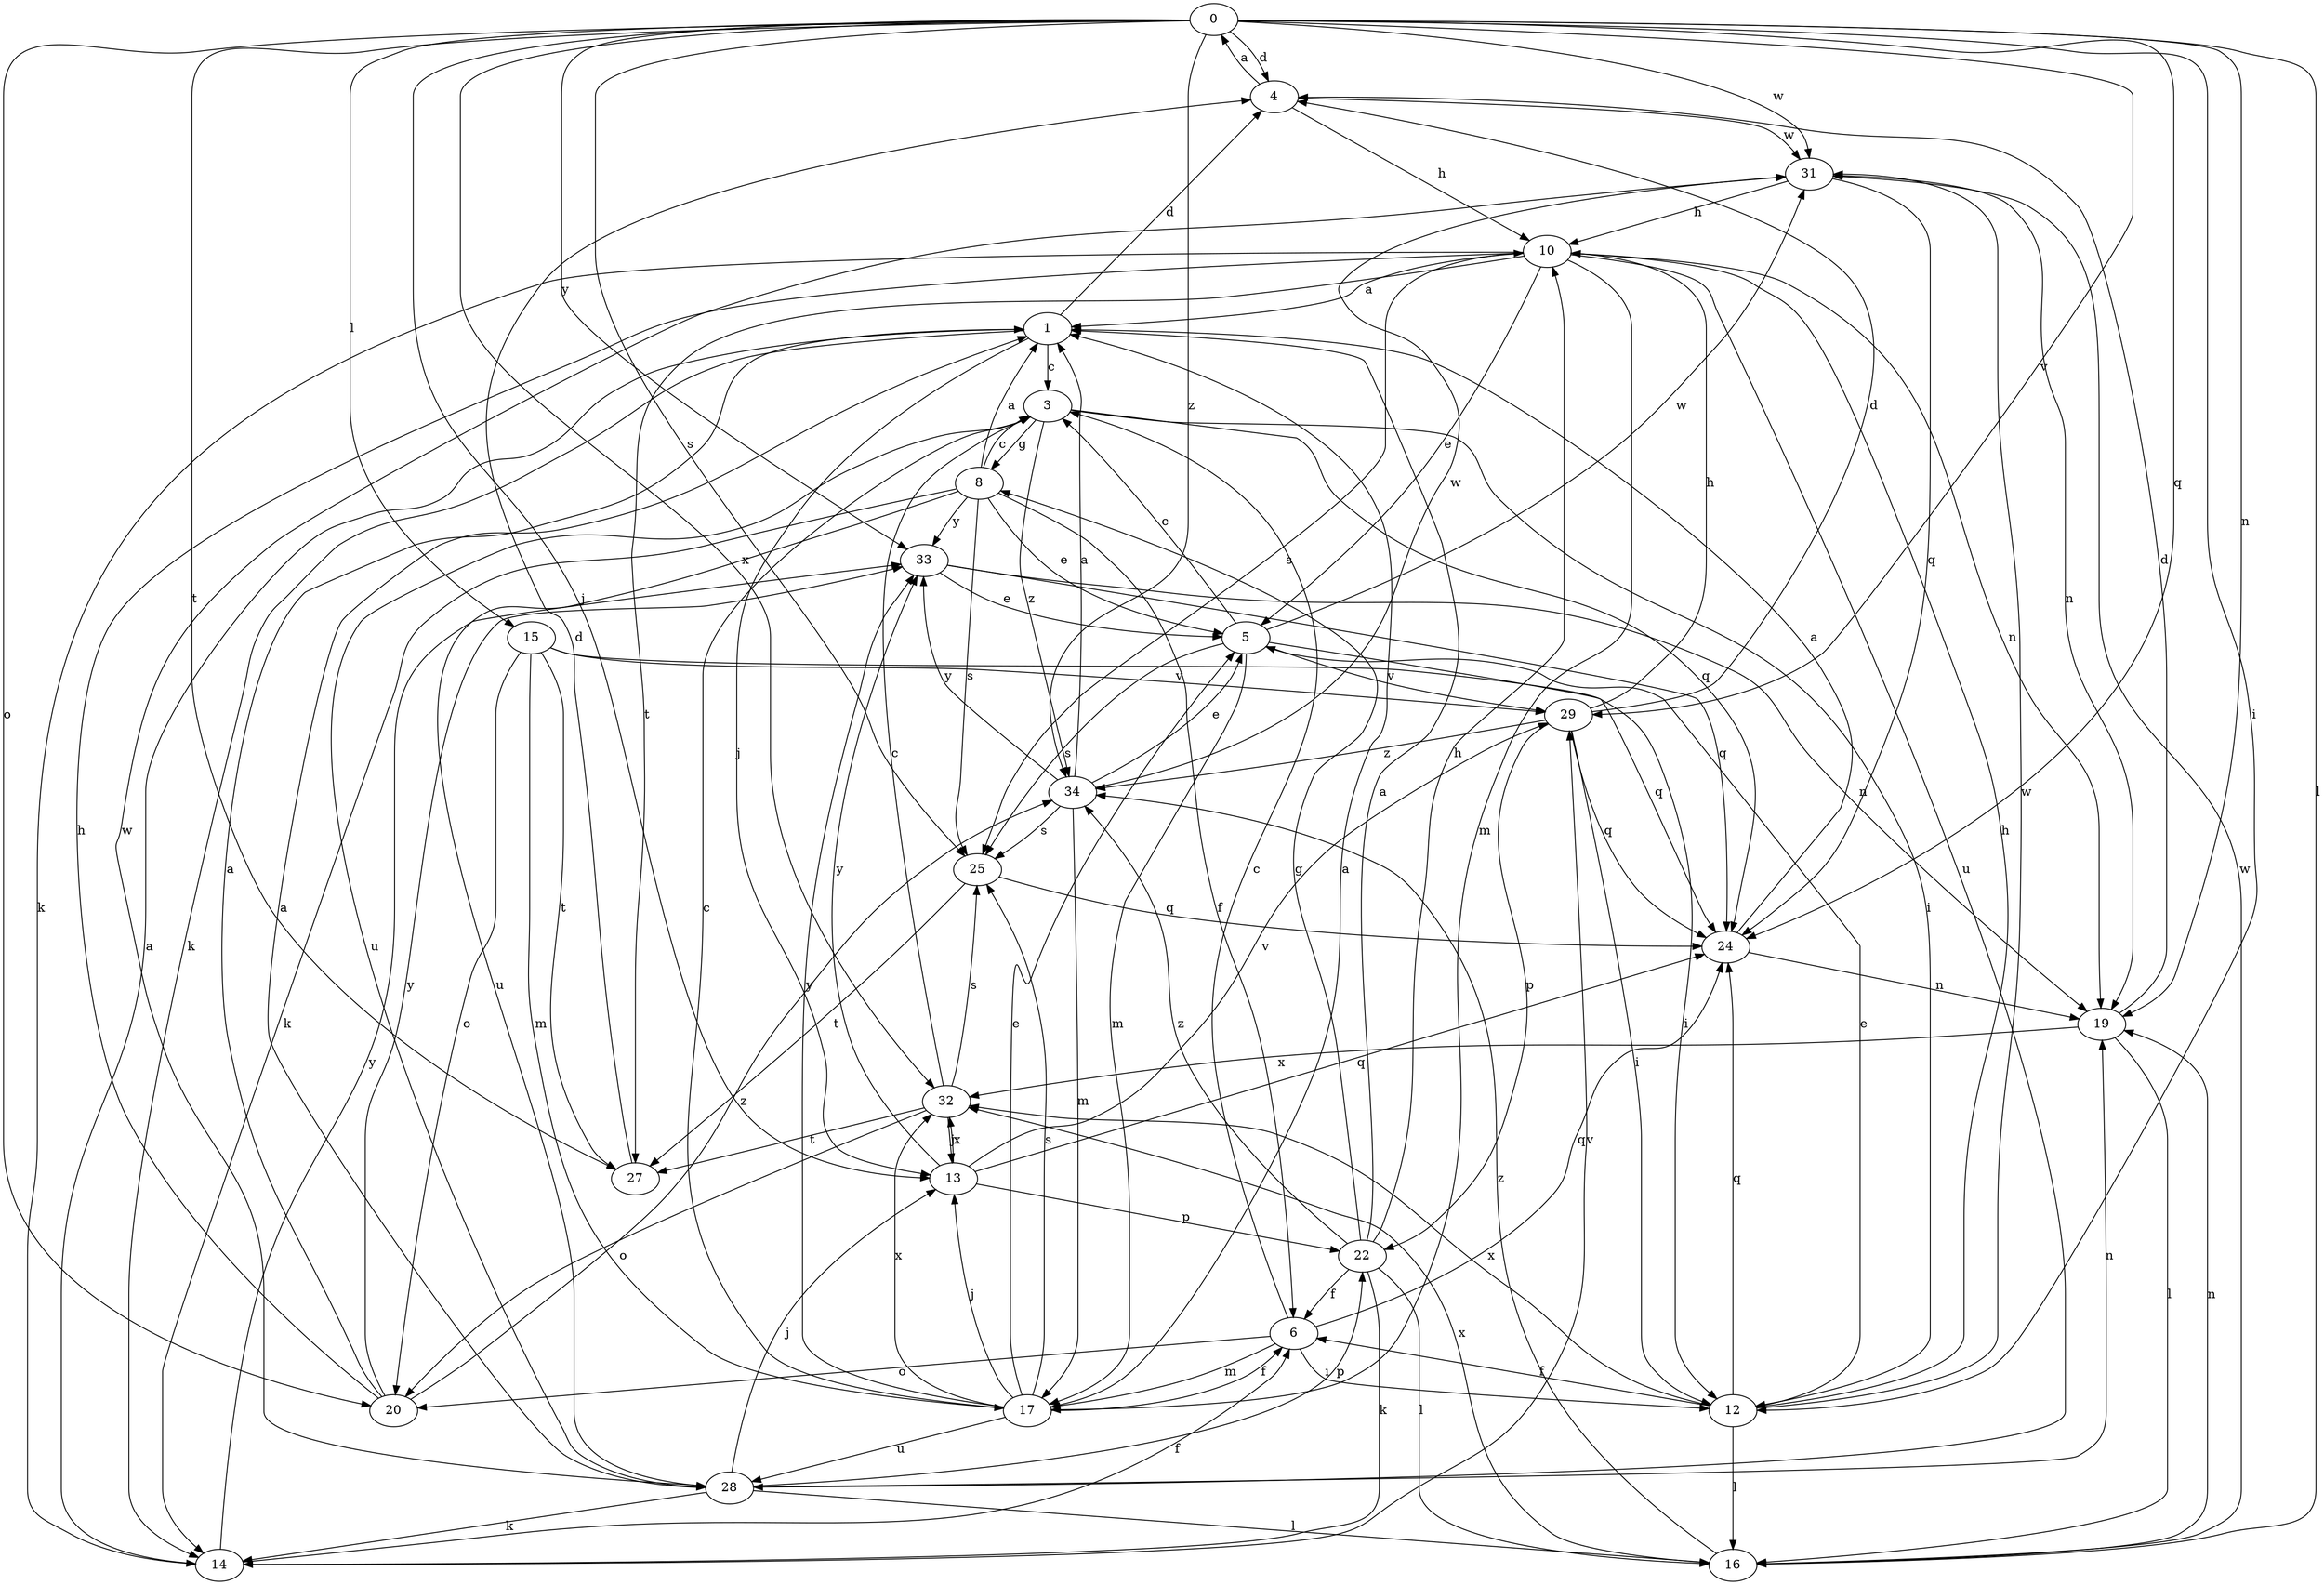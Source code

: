 strict digraph  {
0;
1;
3;
4;
5;
6;
8;
10;
12;
13;
14;
15;
16;
17;
19;
20;
22;
24;
25;
27;
28;
29;
31;
32;
33;
34;
0 -> 4  [label=d];
0 -> 12  [label=i];
0 -> 13  [label=j];
0 -> 15  [label=l];
0 -> 16  [label=l];
0 -> 19  [label=n];
0 -> 20  [label=o];
0 -> 24  [label=q];
0 -> 25  [label=s];
0 -> 27  [label=t];
0 -> 29  [label=v];
0 -> 31  [label=w];
0 -> 32  [label=x];
0 -> 33  [label=y];
0 -> 34  [label=z];
1 -> 3  [label=c];
1 -> 4  [label=d];
1 -> 13  [label=j];
1 -> 14  [label=k];
3 -> 8  [label=g];
3 -> 12  [label=i];
3 -> 24  [label=q];
3 -> 28  [label=u];
3 -> 34  [label=z];
4 -> 0  [label=a];
4 -> 10  [label=h];
4 -> 31  [label=w];
5 -> 3  [label=c];
5 -> 17  [label=m];
5 -> 24  [label=q];
5 -> 25  [label=s];
5 -> 29  [label=v];
5 -> 31  [label=w];
6 -> 3  [label=c];
6 -> 12  [label=i];
6 -> 17  [label=m];
6 -> 20  [label=o];
6 -> 24  [label=q];
8 -> 1  [label=a];
8 -> 3  [label=c];
8 -> 5  [label=e];
8 -> 6  [label=f];
8 -> 14  [label=k];
8 -> 25  [label=s];
8 -> 28  [label=u];
8 -> 33  [label=y];
10 -> 1  [label=a];
10 -> 5  [label=e];
10 -> 14  [label=k];
10 -> 17  [label=m];
10 -> 19  [label=n];
10 -> 25  [label=s];
10 -> 27  [label=t];
10 -> 28  [label=u];
12 -> 5  [label=e];
12 -> 6  [label=f];
12 -> 10  [label=h];
12 -> 16  [label=l];
12 -> 24  [label=q];
12 -> 31  [label=w];
12 -> 32  [label=x];
13 -> 22  [label=p];
13 -> 24  [label=q];
13 -> 29  [label=v];
13 -> 32  [label=x];
13 -> 33  [label=y];
14 -> 1  [label=a];
14 -> 6  [label=f];
14 -> 29  [label=v];
14 -> 33  [label=y];
15 -> 12  [label=i];
15 -> 17  [label=m];
15 -> 20  [label=o];
15 -> 27  [label=t];
15 -> 29  [label=v];
16 -> 19  [label=n];
16 -> 31  [label=w];
16 -> 32  [label=x];
16 -> 34  [label=z];
17 -> 1  [label=a];
17 -> 3  [label=c];
17 -> 5  [label=e];
17 -> 6  [label=f];
17 -> 13  [label=j];
17 -> 25  [label=s];
17 -> 28  [label=u];
17 -> 32  [label=x];
17 -> 33  [label=y];
19 -> 4  [label=d];
19 -> 16  [label=l];
19 -> 32  [label=x];
20 -> 1  [label=a];
20 -> 10  [label=h];
20 -> 33  [label=y];
20 -> 34  [label=z];
22 -> 1  [label=a];
22 -> 6  [label=f];
22 -> 8  [label=g];
22 -> 10  [label=h];
22 -> 14  [label=k];
22 -> 16  [label=l];
22 -> 34  [label=z];
24 -> 1  [label=a];
24 -> 19  [label=n];
25 -> 24  [label=q];
25 -> 27  [label=t];
27 -> 4  [label=d];
28 -> 1  [label=a];
28 -> 13  [label=j];
28 -> 14  [label=k];
28 -> 16  [label=l];
28 -> 19  [label=n];
28 -> 22  [label=p];
28 -> 31  [label=w];
29 -> 4  [label=d];
29 -> 10  [label=h];
29 -> 12  [label=i];
29 -> 22  [label=p];
29 -> 24  [label=q];
29 -> 34  [label=z];
31 -> 10  [label=h];
31 -> 19  [label=n];
31 -> 24  [label=q];
32 -> 3  [label=c];
32 -> 13  [label=j];
32 -> 20  [label=o];
32 -> 25  [label=s];
32 -> 27  [label=t];
33 -> 5  [label=e];
33 -> 19  [label=n];
33 -> 24  [label=q];
34 -> 1  [label=a];
34 -> 5  [label=e];
34 -> 17  [label=m];
34 -> 25  [label=s];
34 -> 31  [label=w];
34 -> 33  [label=y];
}
